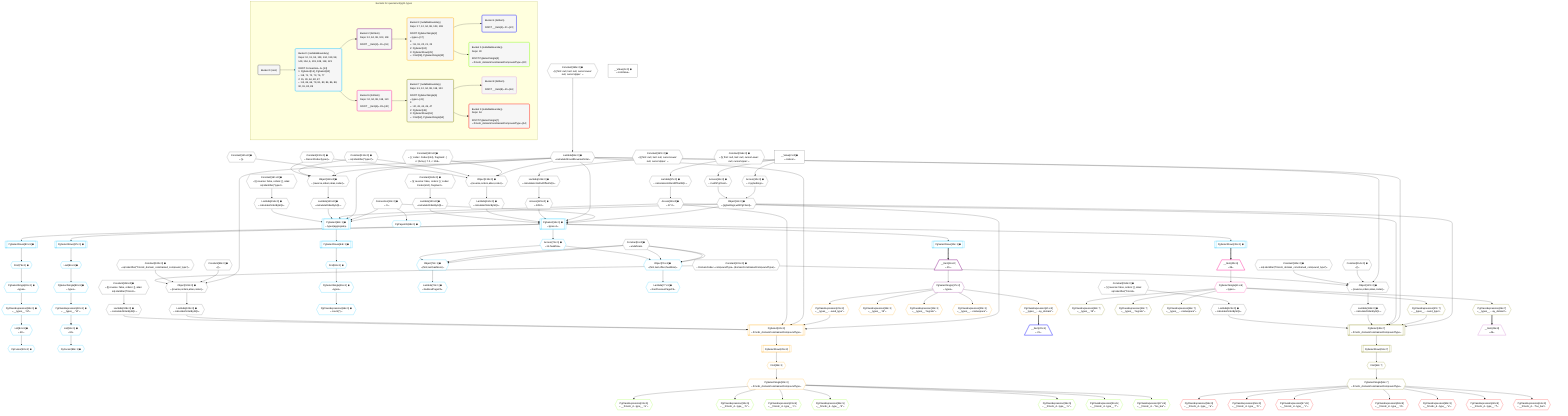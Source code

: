 %%{init: {'themeVariables': { 'fontSize': '12px'}}}%%
graph TD
    classDef path fill:#eee,stroke:#000,color:#000
    classDef plan fill:#fff,stroke-width:1px,color:#000
    classDef itemplan fill:#fff,stroke-width:2px,color:#000
    classDef unbatchedplan fill:#dff,stroke-width:1px,color:#000
    classDef sideeffectplan fill:#fcc,stroke-width:2px,color:#000
    classDef bucket fill:#f6f6f6,color:#000,stroke-width:2px,text-align:left


    %% plan dependencies
    Object102{{"Object[102∈0] ➊<br />ᐸ{reverse,orders,alias,codec}ᐳ"}}:::plan
    Lambda94{{"Lambda[94∈0] ➊<br />ᐸcalculateShouldReverseOrderᐳ"}}:::plan
    Constant99{{"Constant[99∈0] ➊<br />ᐸ[]ᐳ"}}:::plan
    Constant100{{"Constant[100∈0] ➊<br />ᐸsql.identifier(”frmcdc_domain_constrained_compound_type”)ᐳ"}}:::plan
    Constant101{{"Constant[101∈0] ➊<br />ᐸDomainCodecᐸcompoundTypeᐳ(domainConstrainedCompoundType)ᐳ"}}:::plan
    Lambda94 & Constant99 & Constant100 & Constant101 --> Object102
    Object117{{"Object[117∈0] ➊<br />ᐸ{reverse,orders,alias,codec}ᐳ"}}:::plan
    Constant114{{"Constant[114∈0] ➊<br />ᐸ[]ᐳ"}}:::plan
    Constant115{{"Constant[115∈0] ➊<br />ᐸsql.identifier(”frmcdc_domain_constrained_compound_type”)ᐳ"}}:::plan
    Lambda94 & Constant114 & Constant115 & Constant101 --> Object117
    Object133{{"Object[133∈0] ➊<br />ᐸ{reverse,orders,alias,codec}ᐳ"}}:::plan
    Constant130{{"Constant[130∈0] ➊<br />ᐸ[ { codec: Codec(int4), fragment: { n: [Array], f: 0, c: 266ᐳ"}}:::plan
    Constant131{{"Constant[131∈0] ➊<br />ᐸsql.identifier(”types”)ᐳ"}}:::plan
    Constant132{{"Constant[132∈0] ➊<br />ᐸRecordCodec(types)ᐳ"}}:::plan
    Lambda94 & Constant130 & Constant131 & Constant132 --> Object133
    Object148{{"Object[148∈0] ➊<br />ᐸ{reverse,orders,alias,codec}ᐳ"}}:::plan
    Constant145{{"Constant[145∈0] ➊<br />ᐸ[]ᐳ"}}:::plan
    Lambda94 & Constant145 & Constant131 & Constant132 --> Object148
    Object12{{"Object[12∈0] ➊<br />ᐸ{pgSettings,withPgClient}ᐳ"}}:::plan
    Access10{{"Access[10∈0] ➊<br />ᐸ2.pgSettingsᐳ"}}:::plan
    Access11{{"Access[11∈0] ➊<br />ᐸ2.withPgClientᐳ"}}:::plan
    Access10 & Access11 --> Object12
    __Value2["__Value[2∈0] ➊<br />ᐸcontextᐳ"]:::plan
    __Value2 --> Access10
    __Value2 --> Access11
    Constant155{{"Constant[155∈0] ➊<br />ᐸ§{ first: null, last: null, cursorLower: null, cursorUpper: ᐳ"}}:::plan
    Constant155 --> Lambda94
    Lambda97{{"Lambda[97∈0] ➊<br />ᐸcalculateLimitAndOffsetSQLᐳ"}}:::plan
    Constant156{{"Constant[156∈0] ➊<br />ᐸ§{ first: null, last: null, cursorLower: null, cursorUpper: ᐳ"}}:::plan
    Constant156 --> Lambda97
    Access98{{"Access[98∈0] ➊<br />ᐸ97.0ᐳ"}}:::plan
    Lambda97 --> Access98
    Lambda103{{"Lambda[103∈0] ➊<br />ᐸcalculateOrderBySQLᐳ"}}:::plan
    Object102 --> Lambda103
    Lambda108{{"Lambda[108∈0] ➊<br />ᐸcalculateOrderBySQLᐳ"}}:::plan
    Constant158{{"Constant[158∈0] ➊<br />ᐸ§{ reverse: false, orders: [], alias: sql.identifier(”frmcdcᐳ"}}:::plan
    Constant158 --> Lambda108
    Lambda118{{"Lambda[118∈0] ➊<br />ᐸcalculateOrderBySQLᐳ"}}:::plan
    Object117 --> Lambda118
    Lambda123{{"Lambda[123∈0] ➊<br />ᐸcalculateOrderBySQLᐳ"}}:::plan
    Constant159{{"Constant[159∈0] ➊<br />ᐸ§{ reverse: false, orders: [], alias: sql.identifier(”frmcdcᐳ"}}:::plan
    Constant159 --> Lambda123
    Lambda128{{"Lambda[128∈0] ➊<br />ᐸcalculateLimitAndOffsetSQLᐳ"}}:::plan
    Constant157{{"Constant[157∈0] ➊<br />ᐸ§{ first: null, last: null, cursorLower: null, cursorUpper: ᐳ"}}:::plan
    Constant157 --> Lambda128
    Access129{{"Access[129∈0] ➊<br />ᐸ128.0ᐳ"}}:::plan
    Lambda128 --> Access129
    Lambda134{{"Lambda[134∈0] ➊<br />ᐸcalculateOrderBySQLᐳ"}}:::plan
    Object133 --> Lambda134
    Lambda139{{"Lambda[139∈0] ➊<br />ᐸcalculateOrderBySQLᐳ"}}:::plan
    Constant160{{"Constant[160∈0] ➊<br />ᐸ§{ reverse: false, orders: [ { codec: Codec(int4), fragment:ᐳ"}}:::plan
    Constant160 --> Lambda139
    Lambda149{{"Lambda[149∈0] ➊<br />ᐸcalculateOrderBySQLᐳ"}}:::plan
    Object148 --> Lambda149
    Lambda154{{"Lambda[154∈0] ➊<br />ᐸcalculateOrderBySQLᐳ"}}:::plan
    Constant161{{"Constant[161∈0] ➊<br />ᐸ§{ reverse: false, orders: [], alias: sql.identifier(”types”ᐳ"}}:::plan
    Constant161 --> Lambda154
    __Value4["__Value[4∈0] ➊<br />ᐸrootValueᐳ"]:::plan
    Constant6{{"Constant[6∈0] ➊<br />ᐸundefinedᐳ"}}:::plan
    Connection13{{"Connection[13∈0] ➊<br />ᐸ9ᐳ"}}:::plan
    PgSelect14[["PgSelect[14∈1] ➊<br />ᐸtypes+1ᐳ"]]:::plan
    Object12 & Connection13 & Lambda94 & Access129 & Lambda134 & Lambda139 --> PgSelect14
    PgSelect62[["PgSelect[62∈1] ➊<br />ᐸtypes(aggregate)ᐳ"]]:::plan
    Object12 & Connection13 & Lambda94 & Access98 & Lambda149 & Lambda154 --> PgSelect62
    Object76{{"Object[76∈1] ➊<br />ᐸ{first,last,offset,hasMore}ᐳ"}}:::plan
    Access71{{"Access[71∈1] ➊<br />ᐸ14.hasMoreᐳ"}}:::plan
    Constant6 & Constant6 & Constant6 & Access71 --> Object76
    Object72{{"Object[72∈1] ➊<br />ᐸ{first,last,hasMore}ᐳ"}}:::plan
    Constant6 & Constant6 & Access71 --> Object72
    PgSelectRows15[["PgSelectRows[15∈1] ➊"]]:::plan
    PgSelect14 --> PgSelectRows15
    PgSelectRows39[["PgSelectRows[39∈1] ➊"]]:::plan
    PgSelect14 --> PgSelectRows39
    First63{{"First[63∈1] ➊"}}:::plan
    PgSelectRows64[["PgSelectRows[64∈1] ➊"]]:::plan
    PgSelectRows64 --> First63
    PgSelect62 --> PgSelectRows64
    PgSelectSingle65{{"PgSelectSingle[65∈1] ➊<br />ᐸtypesᐳ"}}:::plan
    First63 --> PgSelectSingle65
    PgClassExpression66{{"PgClassExpression[66∈1] ➊<br />ᐸcount(*)ᐳ"}}:::plan
    PgSelectSingle65 --> PgClassExpression66
    PgPageInfo68{{"PgPageInfo[68∈1] ➊"}}:::plan
    Connection13 --> PgPageInfo68
    PgSelect14 --> Access71
    Lambda73{{"Lambda[73∈1] ➊<br />ᐸhasNextPageCbᐳ"}}:::plan
    Object72 --> Lambda73
    Lambda77{{"Lambda[77∈1] ➊<br />ᐸhasPreviousPageCbᐳ"}}:::plan
    Object76 --> Lambda77
    First79{{"First[79∈1] ➊"}}:::plan
    PgSelectRows80[["PgSelectRows[80∈1] ➊"]]:::plan
    PgSelectRows80 --> First79
    PgSelect14 --> PgSelectRows80
    PgSelectSingle81{{"PgSelectSingle[81∈1] ➊<br />ᐸtypesᐳ"}}:::plan
    First79 --> PgSelectSingle81
    PgCursor82{{"PgCursor[82∈1] ➊"}}:::plan
    List84{{"List[84∈1] ➊<br />ᐸ83ᐳ"}}:::plan
    List84 --> PgCursor82
    PgClassExpression83{{"PgClassExpression[83∈1] ➊<br />ᐸ__types__.”id”ᐳ"}}:::plan
    PgSelectSingle81 --> PgClassExpression83
    PgClassExpression83 --> List84
    Last86{{"Last[86∈1] ➊"}}:::plan
    PgSelectRows87[["PgSelectRows[87∈1] ➊"]]:::plan
    PgSelectRows87 --> Last86
    PgSelect14 --> PgSelectRows87
    PgSelectSingle88{{"PgSelectSingle[88∈1] ➊<br />ᐸtypesᐳ"}}:::plan
    Last86 --> PgSelectSingle88
    PgCursor89{{"PgCursor[89∈1] ➊"}}:::plan
    List91{{"List[91∈1] ➊<br />ᐸ90ᐳ"}}:::plan
    List91 --> PgCursor89
    PgClassExpression90{{"PgClassExpression[90∈1] ➊<br />ᐸ__types__.”id”ᐳ"}}:::plan
    PgSelectSingle88 --> PgClassExpression90
    PgClassExpression90 --> List91
    __Item16[/"__Item[16∈2]<br />ᐸ15ᐳ"\]:::itemplan
    PgSelectRows15 ==> __Item16
    PgSelectSingle17{{"PgSelectSingle[17∈2]<br />ᐸtypesᐳ"}}:::plan
    __Item16 --> PgSelectSingle17
    PgSelect24[["PgSelect[24∈3]<br />ᐸfrmcdc_domainConstrainedCompoundTypeᐳ"]]:::plan
    PgClassExpression23{{"PgClassExpression[23∈3]<br />ᐸ__types__....ound_type”ᐳ"}}:::plan
    Object12 & PgClassExpression23 & Lambda94 & Access98 & Lambda103 & Lambda108 --> PgSelect24
    PgClassExpression18{{"PgClassExpression[18∈3]<br />ᐸ__types__.”id”ᐳ"}}:::plan
    PgSelectSingle17 --> PgClassExpression18
    PgClassExpression19{{"PgClassExpression[19∈3]<br />ᐸ__types__.”regrole”ᐳ"}}:::plan
    PgSelectSingle17 --> PgClassExpression19
    PgClassExpression20{{"PgClassExpression[20∈3]<br />ᐸ__types__....namespace”ᐳ"}}:::plan
    PgSelectSingle17 --> PgClassExpression20
    PgClassExpression21{{"PgClassExpression[21∈3]<br />ᐸ__types__....ay_domain”ᐳ"}}:::plan
    PgSelectSingle17 --> PgClassExpression21
    PgSelectSingle17 --> PgClassExpression23
    First28{{"First[28∈3]"}}:::plan
    PgSelectRows29[["PgSelectRows[29∈3]"]]:::plan
    PgSelectRows29 --> First28
    PgSelect24 --> PgSelectRows29
    PgSelectSingle30{{"PgSelectSingle[30∈3]<br />ᐸfrmcdc_domainConstrainedCompoundTypeᐳ"}}:::plan
    First28 --> PgSelectSingle30
    __Item22[/"__Item[22∈4]<br />ᐸ21ᐳ"\]:::itemplan
    PgClassExpression21 ==> __Item22
    PgClassExpression31{{"PgClassExpression[31∈5]<br />ᐸ__frmcdc_d...type__.”a”ᐳ"}}:::plan
    PgSelectSingle30 --> PgClassExpression31
    PgClassExpression32{{"PgClassExpression[32∈5]<br />ᐸ__frmcdc_d...type__.”b”ᐳ"}}:::plan
    PgSelectSingle30 --> PgClassExpression32
    PgClassExpression33{{"PgClassExpression[33∈5]<br />ᐸ__frmcdc_d...type__.”c”ᐳ"}}:::plan
    PgSelectSingle30 --> PgClassExpression33
    PgClassExpression34{{"PgClassExpression[34∈5]<br />ᐸ__frmcdc_d...type__.”d”ᐳ"}}:::plan
    PgSelectSingle30 --> PgClassExpression34
    PgClassExpression35{{"PgClassExpression[35∈5]<br />ᐸ__frmcdc_d...type__.”e”ᐳ"}}:::plan
    PgSelectSingle30 --> PgClassExpression35
    PgClassExpression36{{"PgClassExpression[36∈5]<br />ᐸ__frmcdc_d...type__.”f”ᐳ"}}:::plan
    PgSelectSingle30 --> PgClassExpression36
    PgClassExpression37{{"PgClassExpression[37∈5]<br />ᐸ__frmcdc_d....”foo_bar”ᐳ"}}:::plan
    PgSelectSingle30 --> PgClassExpression37
    __Item40[/"__Item[40∈6]<br />ᐸ39ᐳ"\]:::itemplan
    PgSelectRows39 ==> __Item40
    PgSelectSingle41{{"PgSelectSingle[41∈6]<br />ᐸtypesᐳ"}}:::plan
    __Item40 --> PgSelectSingle41
    PgSelect48[["PgSelect[48∈7]<br />ᐸfrmcdc_domainConstrainedCompoundTypeᐳ"]]:::plan
    PgClassExpression47{{"PgClassExpression[47∈7]<br />ᐸ__types__....ound_type”ᐳ"}}:::plan
    Object12 & PgClassExpression47 & Lambda94 & Access98 & Lambda118 & Lambda123 --> PgSelect48
    PgClassExpression42{{"PgClassExpression[42∈7]<br />ᐸ__types__.”id”ᐳ"}}:::plan
    PgSelectSingle41 --> PgClassExpression42
    PgClassExpression43{{"PgClassExpression[43∈7]<br />ᐸ__types__.”regrole”ᐳ"}}:::plan
    PgSelectSingle41 --> PgClassExpression43
    PgClassExpression44{{"PgClassExpression[44∈7]<br />ᐸ__types__....namespace”ᐳ"}}:::plan
    PgSelectSingle41 --> PgClassExpression44
    PgClassExpression45{{"PgClassExpression[45∈7]<br />ᐸ__types__....ay_domain”ᐳ"}}:::plan
    PgSelectSingle41 --> PgClassExpression45
    PgSelectSingle41 --> PgClassExpression47
    First52{{"First[52∈7]"}}:::plan
    PgSelectRows53[["PgSelectRows[53∈7]"]]:::plan
    PgSelectRows53 --> First52
    PgSelect48 --> PgSelectRows53
    PgSelectSingle54{{"PgSelectSingle[54∈7]<br />ᐸfrmcdc_domainConstrainedCompoundTypeᐳ"}}:::plan
    First52 --> PgSelectSingle54
    __Item46[/"__Item[46∈8]<br />ᐸ45ᐳ"\]:::itemplan
    PgClassExpression45 ==> __Item46
    PgClassExpression55{{"PgClassExpression[55∈9]<br />ᐸ__frmcdc_d...type__.”a”ᐳ"}}:::plan
    PgSelectSingle54 --> PgClassExpression55
    PgClassExpression56{{"PgClassExpression[56∈9]<br />ᐸ__frmcdc_d...type__.”b”ᐳ"}}:::plan
    PgSelectSingle54 --> PgClassExpression56
    PgClassExpression57{{"PgClassExpression[57∈9]<br />ᐸ__frmcdc_d...type__.”c”ᐳ"}}:::plan
    PgSelectSingle54 --> PgClassExpression57
    PgClassExpression58{{"PgClassExpression[58∈9]<br />ᐸ__frmcdc_d...type__.”d”ᐳ"}}:::plan
    PgSelectSingle54 --> PgClassExpression58
    PgClassExpression59{{"PgClassExpression[59∈9]<br />ᐸ__frmcdc_d...type__.”e”ᐳ"}}:::plan
    PgSelectSingle54 --> PgClassExpression59
    PgClassExpression60{{"PgClassExpression[60∈9]<br />ᐸ__frmcdc_d...type__.”f”ᐳ"}}:::plan
    PgSelectSingle54 --> PgClassExpression60
    PgClassExpression61{{"PgClassExpression[61∈9]<br />ᐸ__frmcdc_d....”foo_bar”ᐳ"}}:::plan
    PgSelectSingle54 --> PgClassExpression61

    %% define steps

    subgraph "Buckets for queries/v4/pg11.types"
    Bucket0("Bucket 0 (root)"):::bucket
    classDef bucket0 stroke:#696969
    class Bucket0,__Value2,__Value4,Constant6,Access10,Access11,Object12,Connection13,Lambda94,Lambda97,Access98,Constant99,Constant100,Constant101,Object102,Lambda103,Lambda108,Constant114,Constant115,Object117,Lambda118,Lambda123,Lambda128,Access129,Constant130,Constant131,Constant132,Object133,Lambda134,Lambda139,Constant145,Object148,Lambda149,Lambda154,Constant155,Constant156,Constant157,Constant158,Constant159,Constant160,Constant161 bucket0
    Bucket1("Bucket 1 (nullableBoundary)<br />Deps: 12, 13, 94, 129, 134, 139, 98, 149, 154, 6, 103, 108, 118, 123<br /><br />ROOT Connectionᐸ9ᐳ[13]<br />1: PgSelect[14], PgSelect[62]<br />ᐳ: 68, 71, 72, 73, 76, 77<br />2: 15, 39, 64, 80, 87<br />ᐳ: 63, 65, 66, 79, 81, 83, 84, 86, 88, 90, 91, 82, 89"):::bucket
    classDef bucket1 stroke:#00bfff
    class Bucket1,PgSelect14,PgSelectRows15,PgSelectRows39,PgSelect62,First63,PgSelectRows64,PgSelectSingle65,PgClassExpression66,PgPageInfo68,Access71,Object72,Lambda73,Object76,Lambda77,First79,PgSelectRows80,PgSelectSingle81,PgCursor82,PgClassExpression83,List84,Last86,PgSelectRows87,PgSelectSingle88,PgCursor89,PgClassExpression90,List91 bucket1
    Bucket2("Bucket 2 (listItem)<br />Deps: 12, 94, 98, 103, 108<br /><br />ROOT __Item{2}ᐸ15ᐳ[16]"):::bucket
    classDef bucket2 stroke:#7f007f
    class Bucket2,__Item16,PgSelectSingle17 bucket2
    Bucket3("Bucket 3 (nullableBoundary)<br />Deps: 17, 12, 94, 98, 103, 108<br /><br />ROOT PgSelectSingle{2}ᐸtypesᐳ[17]<br />1: <br />ᐳ: 18, 19, 20, 21, 23<br />2: PgSelect[24]<br />3: PgSelectRows[29]<br />ᐳ: First[28], PgSelectSingle[30]"):::bucket
    classDef bucket3 stroke:#ffa500
    class Bucket3,PgClassExpression18,PgClassExpression19,PgClassExpression20,PgClassExpression21,PgClassExpression23,PgSelect24,First28,PgSelectRows29,PgSelectSingle30 bucket3
    Bucket4("Bucket 4 (listItem)<br /><br />ROOT __Item{4}ᐸ21ᐳ[22]"):::bucket
    classDef bucket4 stroke:#0000ff
    class Bucket4,__Item22 bucket4
    Bucket5("Bucket 5 (nullableBoundary)<br />Deps: 30<br /><br />ROOT PgSelectSingle{3}ᐸfrmcdc_domainConstrainedCompoundTypeᐳ[30]"):::bucket
    classDef bucket5 stroke:#7fff00
    class Bucket5,PgClassExpression31,PgClassExpression32,PgClassExpression33,PgClassExpression34,PgClassExpression35,PgClassExpression36,PgClassExpression37 bucket5
    Bucket6("Bucket 6 (listItem)<br />Deps: 12, 94, 98, 118, 123<br /><br />ROOT __Item{6}ᐸ39ᐳ[40]"):::bucket
    classDef bucket6 stroke:#ff1493
    class Bucket6,__Item40,PgSelectSingle41 bucket6
    Bucket7("Bucket 7 (nullableBoundary)<br />Deps: 41, 12, 94, 98, 118, 123<br /><br />ROOT PgSelectSingle{6}ᐸtypesᐳ[41]<br />1: <br />ᐳ: 42, 43, 44, 45, 47<br />2: PgSelect[48]<br />3: PgSelectRows[53]<br />ᐳ: First[52], PgSelectSingle[54]"):::bucket
    classDef bucket7 stroke:#808000
    class Bucket7,PgClassExpression42,PgClassExpression43,PgClassExpression44,PgClassExpression45,PgClassExpression47,PgSelect48,First52,PgSelectRows53,PgSelectSingle54 bucket7
    Bucket8("Bucket 8 (listItem)<br /><br />ROOT __Item{8}ᐸ45ᐳ[46]"):::bucket
    classDef bucket8 stroke:#dda0dd
    class Bucket8,__Item46 bucket8
    Bucket9("Bucket 9 (nullableBoundary)<br />Deps: 54<br /><br />ROOT PgSelectSingle{7}ᐸfrmcdc_domainConstrainedCompoundTypeᐳ[54]"):::bucket
    classDef bucket9 stroke:#ff0000
    class Bucket9,PgClassExpression55,PgClassExpression56,PgClassExpression57,PgClassExpression58,PgClassExpression59,PgClassExpression60,PgClassExpression61 bucket9
    Bucket0 --> Bucket1
    Bucket1 --> Bucket2 & Bucket6
    Bucket2 --> Bucket3
    Bucket3 --> Bucket4 & Bucket5
    Bucket6 --> Bucket7
    Bucket7 --> Bucket8 & Bucket9
    end